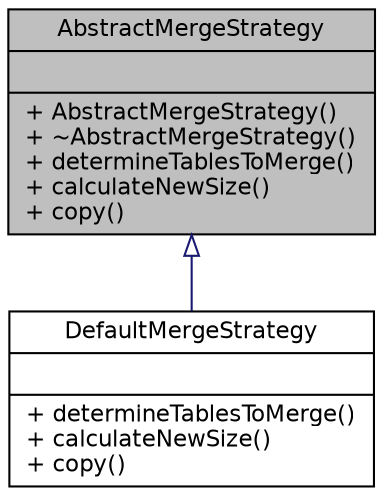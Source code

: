 digraph "AbstractMergeStrategy"
{
  edge [fontname="Helvetica",fontsize="11",labelfontname="Helvetica",labelfontsize="11"];
  node [fontname="Helvetica",fontsize="11",shape=record];
  Node1 [label="{AbstractMergeStrategy\n||+ AbstractMergeStrategy()\l+ ~AbstractMergeStrategy()\l+ determineTablesToMerge()\l+ calculateNewSize()\l+ copy()\l}",height=0.2,width=0.4,color="black", fillcolor="grey75", style="filled" fontcolor="black"];
  Node1 -> Node2 [dir="back",color="midnightblue",fontsize="11",style="solid",arrowtail="onormal",fontname="Helvetica"];
  Node2 [label="{DefaultMergeStrategy\n||+ determineTablesToMerge()\l+ calculateNewSize()\l+ copy()\l}",height=0.2,width=0.4,color="black", fillcolor="white", style="filled",URL="$class_default_merge_strategy.html"];
}
